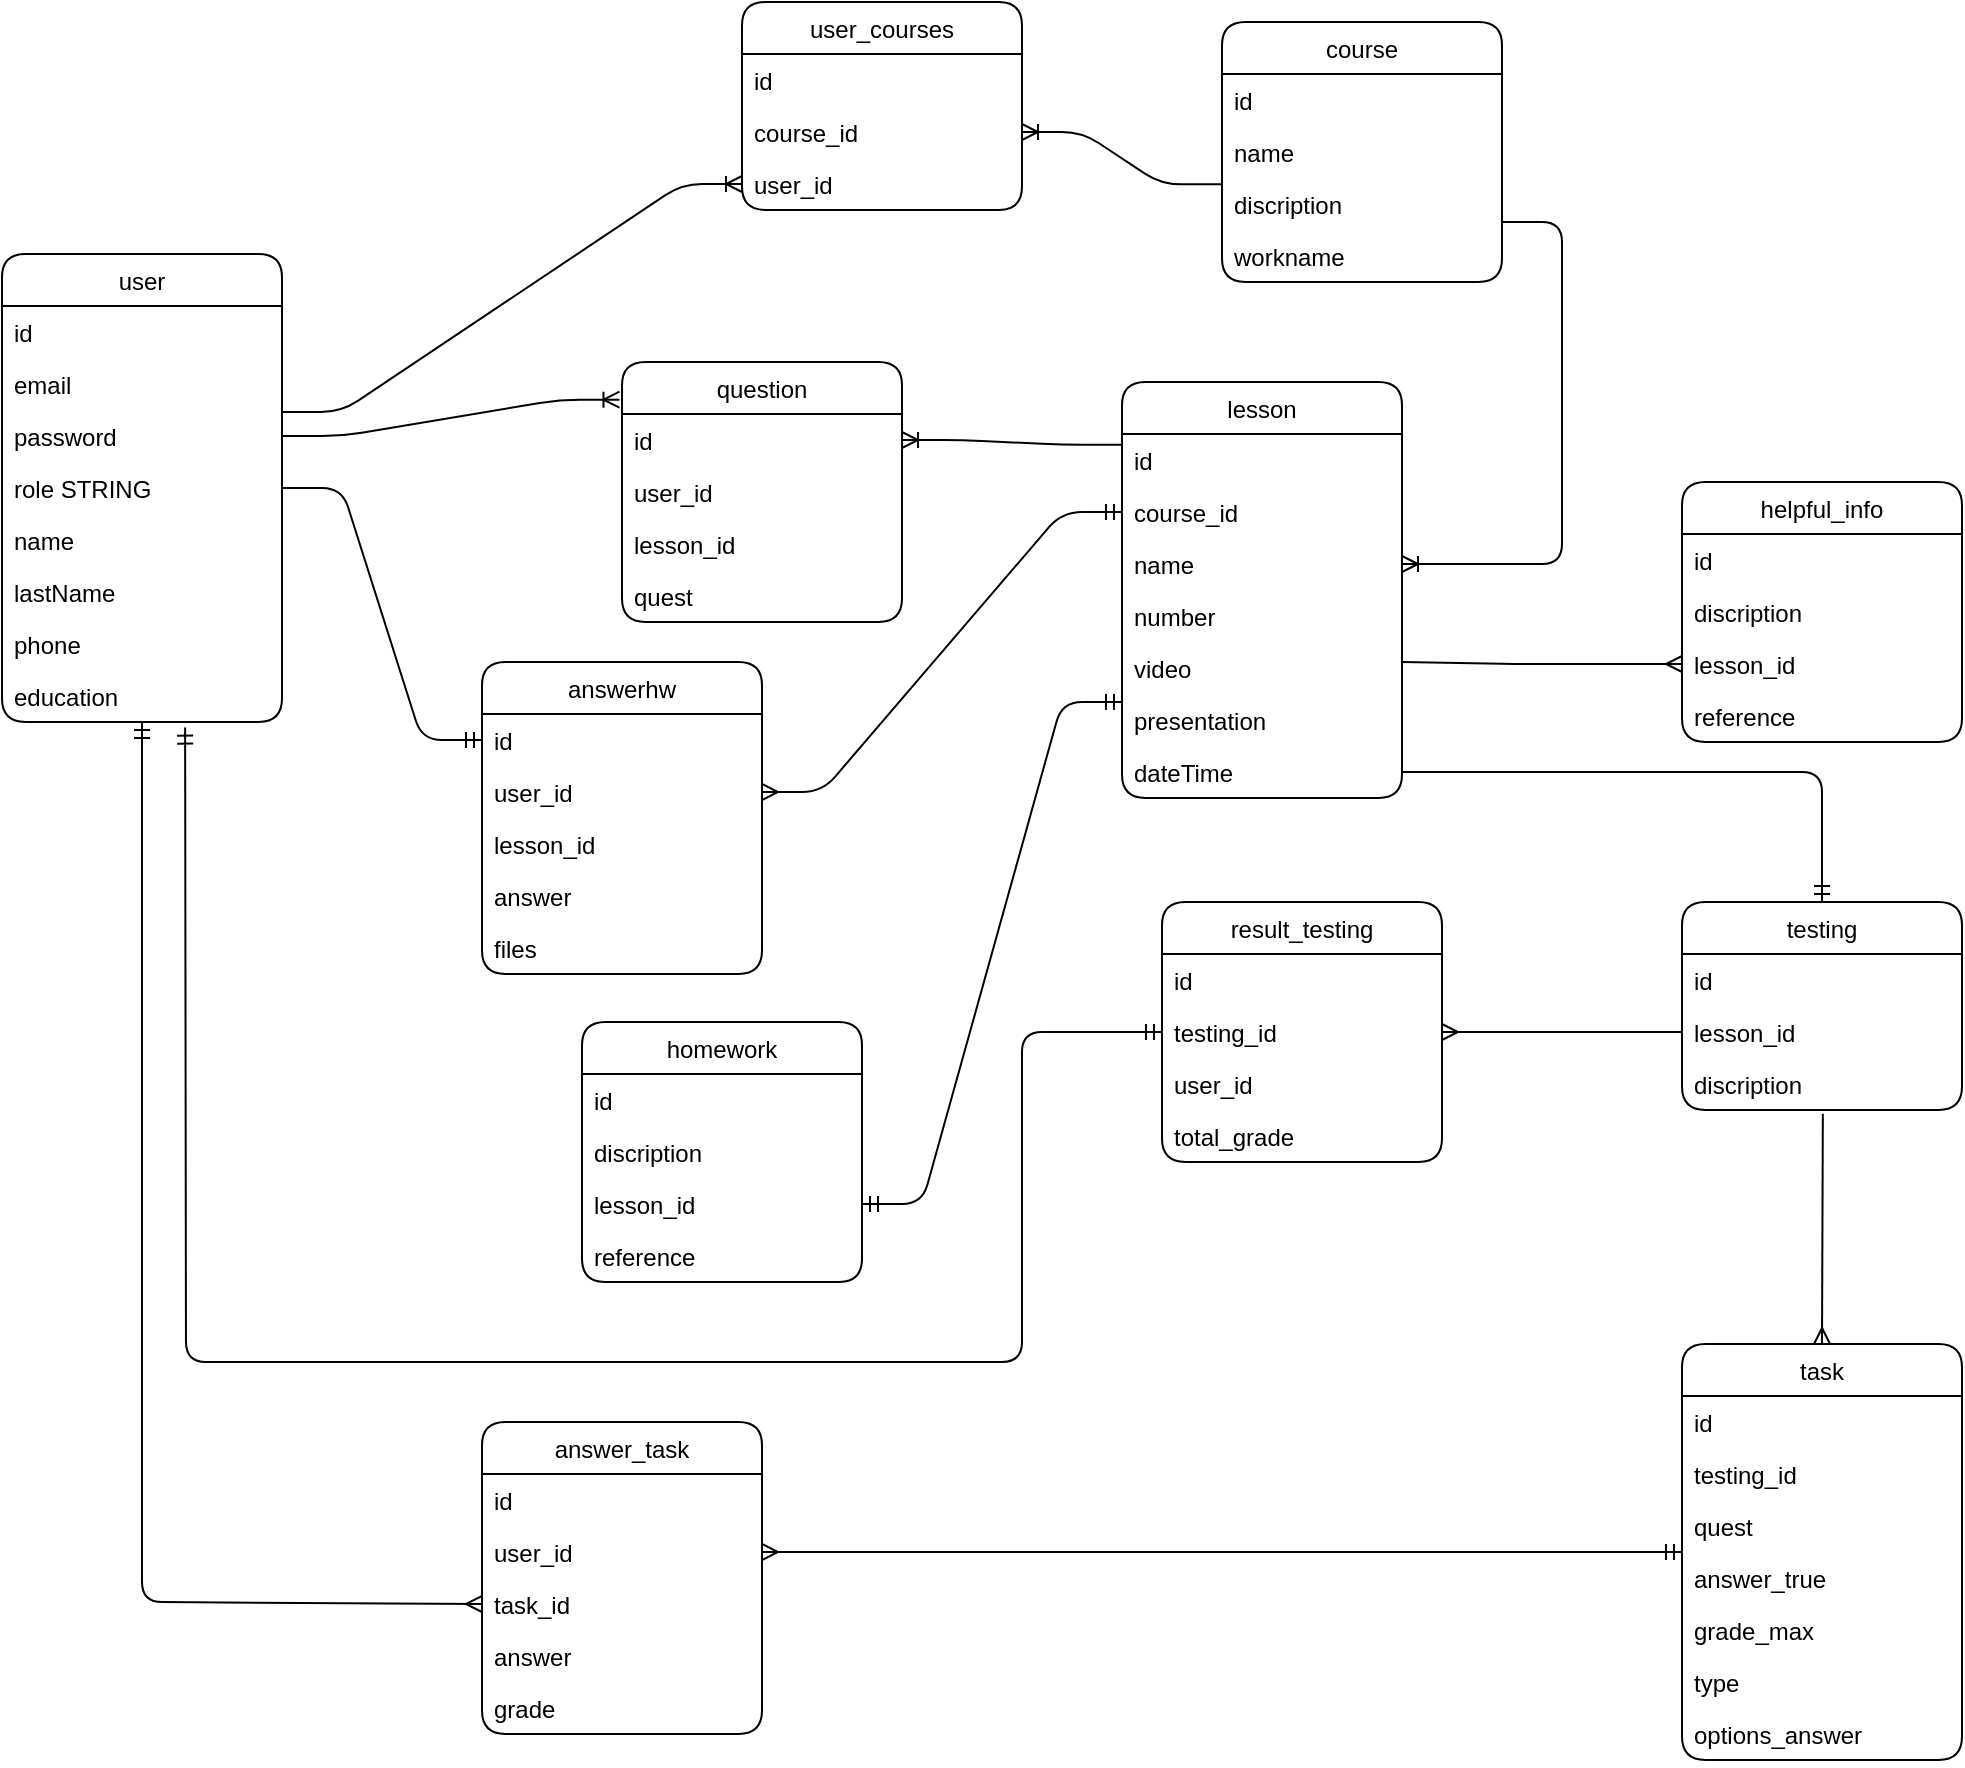<mxfile>
    <diagram id="pXdkeULrQkfJYssso6mw" name="Page-1">
        <mxGraphModel dx="1361" dy="783" grid="1" gridSize="10" guides="1" tooltips="1" connect="1" arrows="1" fold="1" page="0" pageScale="1" pageWidth="827" pageHeight="1169" background="none" math="0" shadow="0">
            <root>
                <mxCell id="0"/>
                <mxCell id="1" parent="0"/>
                <mxCell id="lsOj7y6VqQkWfOALtAcf-1" value="user_courses" style="swimlane;fontStyle=0;childLayout=stackLayout;horizontal=1;startSize=26;fillColor=none;horizontalStack=0;resizeParent=1;resizeParentMax=0;resizeLast=0;collapsible=1;marginBottom=0;rounded=1;" parent="1" vertex="1">
                    <mxGeometry x="310" y="30" width="140" height="104" as="geometry"/>
                </mxCell>
                <mxCell id="lsOj7y6VqQkWfOALtAcf-2" value="id" style="text;strokeColor=none;fillColor=none;align=left;verticalAlign=top;spacingLeft=4;spacingRight=4;overflow=hidden;rotatable=0;points=[[0,0.5],[1,0.5]];portConstraint=eastwest;rounded=1;" parent="lsOj7y6VqQkWfOALtAcf-1" vertex="1">
                    <mxGeometry y="26" width="140" height="26" as="geometry"/>
                </mxCell>
                <mxCell id="6" value="course_id" style="text;strokeColor=none;fillColor=none;align=left;verticalAlign=top;spacingLeft=4;spacingRight=4;overflow=hidden;rotatable=0;points=[[0,0.5],[1,0.5]];portConstraint=eastwest;rounded=1;" parent="lsOj7y6VqQkWfOALtAcf-1" vertex="1">
                    <mxGeometry y="52" width="140" height="26" as="geometry"/>
                </mxCell>
                <mxCell id="lsOj7y6VqQkWfOALtAcf-4" value="user_id" style="text;strokeColor=none;fillColor=none;align=left;verticalAlign=top;spacingLeft=4;spacingRight=4;overflow=hidden;rotatable=0;points=[[0,0.5],[1,0.5]];portConstraint=eastwest;rounded=1;" parent="lsOj7y6VqQkWfOALtAcf-1" vertex="1">
                    <mxGeometry y="78" width="140" height="26" as="geometry"/>
                </mxCell>
                <mxCell id="49" style="edgeStyle=none;html=1;entryX=0;entryY=0.5;entryDx=0;entryDy=0;endArrow=ERmany;endFill=0;startArrow=ERmandOne;startFill=0;" parent="1" source="lsOj7y6VqQkWfOALtAcf-5" target="45" edge="1">
                    <mxGeometry relative="1" as="geometry">
                        <Array as="points">
                            <mxPoint x="10" y="830"/>
                        </Array>
                    </mxGeometry>
                </mxCell>
                <mxCell id="51" style="edgeStyle=none;html=1;endArrow=ERmandOne;endFill=0;exitX=0.654;exitY=1.108;exitDx=0;exitDy=0;exitPerimeter=0;entryX=0;entryY=0.5;entryDx=0;entryDy=0;startArrow=ERmandOne;startFill=0;" parent="1" source="24" target="56" edge="1">
                    <mxGeometry relative="1" as="geometry">
                        <mxPoint x="510" y="570" as="targetPoint"/>
                        <Array as="points">
                            <mxPoint x="32" y="710"/>
                            <mxPoint x="450" y="710"/>
                            <mxPoint x="450" y="545"/>
                        </Array>
                    </mxGeometry>
                </mxCell>
                <mxCell id="lsOj7y6VqQkWfOALtAcf-5" value="user" style="swimlane;fontStyle=0;childLayout=stackLayout;horizontal=1;startSize=26;fillColor=none;horizontalStack=0;resizeParent=1;resizeParentMax=0;resizeLast=0;collapsible=1;marginBottom=0;rounded=1;" parent="1" vertex="1">
                    <mxGeometry x="-60" y="156" width="140" height="234" as="geometry"/>
                </mxCell>
                <mxCell id="lsOj7y6VqQkWfOALtAcf-6" value="id" style="text;strokeColor=none;fillColor=none;align=left;verticalAlign=top;spacingLeft=4;spacingRight=4;overflow=hidden;rotatable=0;points=[[0,0.5],[1,0.5]];portConstraint=eastwest;rounded=1;" parent="lsOj7y6VqQkWfOALtAcf-5" vertex="1">
                    <mxGeometry y="26" width="140" height="26" as="geometry"/>
                </mxCell>
                <mxCell id="lsOj7y6VqQkWfOALtAcf-7" value="email" style="text;strokeColor=none;fillColor=none;align=left;verticalAlign=top;spacingLeft=4;spacingRight=4;overflow=hidden;rotatable=0;points=[[0,0.5],[1,0.5]];portConstraint=eastwest;rounded=1;" parent="lsOj7y6VqQkWfOALtAcf-5" vertex="1">
                    <mxGeometry y="52" width="140" height="26" as="geometry"/>
                </mxCell>
                <mxCell id="lsOj7y6VqQkWfOALtAcf-8" value="password" style="text;strokeColor=none;fillColor=none;align=left;verticalAlign=top;spacingLeft=4;spacingRight=4;overflow=hidden;rotatable=0;points=[[0,0.5],[1,0.5]];portConstraint=eastwest;rounded=1;" parent="lsOj7y6VqQkWfOALtAcf-5" vertex="1">
                    <mxGeometry y="78" width="140" height="26" as="geometry"/>
                </mxCell>
                <mxCell id="lsOj7y6VqQkWfOALtAcf-42" value="role STRING" style="text;strokeColor=none;fillColor=none;align=left;verticalAlign=top;spacingLeft=4;spacingRight=4;overflow=hidden;rotatable=0;points=[[0,0.5],[1,0.5]];portConstraint=eastwest;rounded=1;" parent="lsOj7y6VqQkWfOALtAcf-5" vertex="1">
                    <mxGeometry y="104" width="140" height="26" as="geometry"/>
                </mxCell>
                <mxCell id="21" value="name" style="text;strokeColor=none;fillColor=none;align=left;verticalAlign=top;spacingLeft=4;spacingRight=4;overflow=hidden;rotatable=0;points=[[0,0.5],[1,0.5]];portConstraint=eastwest;rounded=1;" parent="lsOj7y6VqQkWfOALtAcf-5" vertex="1">
                    <mxGeometry y="130" width="140" height="26" as="geometry"/>
                </mxCell>
                <mxCell id="22" value="lastName" style="text;strokeColor=none;fillColor=none;align=left;verticalAlign=top;spacingLeft=4;spacingRight=4;overflow=hidden;rotatable=0;points=[[0,0.5],[1,0.5]];portConstraint=eastwest;rounded=1;" parent="lsOj7y6VqQkWfOALtAcf-5" vertex="1">
                    <mxGeometry y="156" width="140" height="26" as="geometry"/>
                </mxCell>
                <mxCell id="23" value="phone" style="text;strokeColor=none;fillColor=none;align=left;verticalAlign=top;spacingLeft=4;spacingRight=4;overflow=hidden;rotatable=0;points=[[0,0.5],[1,0.5]];portConstraint=eastwest;rounded=1;" parent="lsOj7y6VqQkWfOALtAcf-5" vertex="1">
                    <mxGeometry y="182" width="140" height="26" as="geometry"/>
                </mxCell>
                <mxCell id="24" value="education" style="text;strokeColor=none;fillColor=none;align=left;verticalAlign=top;spacingLeft=4;spacingRight=4;overflow=hidden;rotatable=0;points=[[0,0.5],[1,0.5]];portConstraint=eastwest;rounded=1;" parent="lsOj7y6VqQkWfOALtAcf-5" vertex="1">
                    <mxGeometry y="208" width="140" height="26" as="geometry"/>
                </mxCell>
                <mxCell id="lsOj7y6VqQkWfOALtAcf-9" value="course" style="swimlane;fontStyle=0;childLayout=stackLayout;horizontal=1;startSize=26;fillColor=none;horizontalStack=0;resizeParent=1;resizeParentMax=0;resizeLast=0;collapsible=1;marginBottom=0;rounded=1;" parent="1" vertex="1">
                    <mxGeometry x="550" y="40" width="140" height="130" as="geometry"/>
                </mxCell>
                <mxCell id="lsOj7y6VqQkWfOALtAcf-10" value="id" style="text;strokeColor=none;fillColor=none;align=left;verticalAlign=top;spacingLeft=4;spacingRight=4;overflow=hidden;rotatable=0;points=[[0,0.5],[1,0.5]];portConstraint=eastwest;rounded=1;" parent="lsOj7y6VqQkWfOALtAcf-9" vertex="1">
                    <mxGeometry y="26" width="140" height="26" as="geometry"/>
                </mxCell>
                <mxCell id="lsOj7y6VqQkWfOALtAcf-11" value="name" style="text;strokeColor=none;fillColor=none;align=left;verticalAlign=top;spacingLeft=4;spacingRight=4;overflow=hidden;rotatable=0;points=[[0,0.5],[1,0.5]];portConstraint=eastwest;rounded=1;" parent="lsOj7y6VqQkWfOALtAcf-9" vertex="1">
                    <mxGeometry y="52" width="140" height="26" as="geometry"/>
                </mxCell>
                <mxCell id="lsOj7y6VqQkWfOALtAcf-12" value="discription" style="text;strokeColor=none;fillColor=none;align=left;verticalAlign=top;spacingLeft=4;spacingRight=4;overflow=hidden;rotatable=0;points=[[0,0.5],[1,0.5]];portConstraint=eastwest;rounded=1;" parent="lsOj7y6VqQkWfOALtAcf-9" vertex="1">
                    <mxGeometry y="78" width="140" height="26" as="geometry"/>
                </mxCell>
                <mxCell id="27" value="workname" style="text;strokeColor=none;fillColor=none;align=left;verticalAlign=top;spacingLeft=4;spacingRight=4;overflow=hidden;rotatable=0;points=[[0,0.5],[1,0.5]];portConstraint=eastwest;rounded=1;" parent="lsOj7y6VqQkWfOALtAcf-9" vertex="1">
                    <mxGeometry y="104" width="140" height="26" as="geometry"/>
                </mxCell>
                <mxCell id="13" value="" style="edgeStyle=none;html=1;endArrow=ERmany;endFill=0;rounded=1;" parent="1" target="10" edge="1">
                    <mxGeometry relative="1" as="geometry">
                        <mxPoint x="588" y="497" as="targetPoint"/>
                        <Array as="points">
                            <mxPoint x="700" y="361"/>
                        </Array>
                        <mxPoint x="640" y="360" as="sourcePoint"/>
                    </mxGeometry>
                </mxCell>
                <mxCell id="32" style="edgeStyle=none;html=1;entryX=0.5;entryY=0;entryDx=0;entryDy=0;endArrow=ERmandOne;endFill=0;exitX=1;exitY=0.5;exitDx=0;exitDy=0;" parent="1" source="25" target="28" edge="1">
                    <mxGeometry relative="1" as="geometry">
                        <Array as="points">
                            <mxPoint x="850" y="415"/>
                        </Array>
                    </mxGeometry>
                </mxCell>
                <mxCell id="lsOj7y6VqQkWfOALtAcf-13" value="lesson" style="swimlane;fontStyle=0;childLayout=stackLayout;horizontal=1;startSize=26;fillColor=none;horizontalStack=0;resizeParent=1;resizeParentMax=0;resizeLast=0;collapsible=1;marginBottom=0;rounded=1;" parent="1" vertex="1">
                    <mxGeometry x="500" y="220" width="140" height="208" as="geometry"/>
                </mxCell>
                <mxCell id="lsOj7y6VqQkWfOALtAcf-14" value="id" style="text;strokeColor=none;fillColor=none;align=left;verticalAlign=top;spacingLeft=4;spacingRight=4;overflow=hidden;rotatable=0;points=[[0,0.5],[1,0.5]];portConstraint=eastwest;rounded=1;" parent="lsOj7y6VqQkWfOALtAcf-13" vertex="1">
                    <mxGeometry y="26" width="140" height="26" as="geometry"/>
                </mxCell>
                <mxCell id="lsOj7y6VqQkWfOALtAcf-15" value="course_id" style="text;strokeColor=none;fillColor=none;align=left;verticalAlign=top;spacingLeft=4;spacingRight=4;overflow=hidden;rotatable=0;points=[[0,0.5],[1,0.5]];portConstraint=eastwest;rounded=1;" parent="lsOj7y6VqQkWfOALtAcf-13" vertex="1">
                    <mxGeometry y="52" width="140" height="26" as="geometry"/>
                </mxCell>
                <mxCell id="lsOj7y6VqQkWfOALtAcf-16" value="name" style="text;strokeColor=none;fillColor=none;align=left;verticalAlign=top;spacingLeft=4;spacingRight=4;overflow=hidden;rotatable=0;points=[[0,0.5],[1,0.5]];portConstraint=eastwest;rounded=1;" parent="lsOj7y6VqQkWfOALtAcf-13" vertex="1">
                    <mxGeometry y="78" width="140" height="26" as="geometry"/>
                </mxCell>
                <mxCell id="lsOj7y6VqQkWfOALtAcf-43" value="number" style="text;strokeColor=none;fillColor=none;align=left;verticalAlign=top;spacingLeft=4;spacingRight=4;overflow=hidden;rotatable=0;points=[[0,0.5],[1,0.5]];portConstraint=eastwest;rounded=1;" parent="lsOj7y6VqQkWfOALtAcf-13" vertex="1">
                    <mxGeometry y="104" width="140" height="26" as="geometry"/>
                </mxCell>
                <mxCell id="lsOj7y6VqQkWfOALtAcf-44" value="video" style="text;strokeColor=none;fillColor=none;align=left;verticalAlign=top;spacingLeft=4;spacingRight=4;overflow=hidden;rotatable=0;points=[[0,0.5],[1,0.5]];portConstraint=eastwest;rounded=1;" parent="lsOj7y6VqQkWfOALtAcf-13" vertex="1">
                    <mxGeometry y="130" width="140" height="26" as="geometry"/>
                </mxCell>
                <mxCell id="lsOj7y6VqQkWfOALtAcf-45" value="presentation" style="text;strokeColor=none;fillColor=none;align=left;verticalAlign=top;spacingLeft=4;spacingRight=4;overflow=hidden;rotatable=0;points=[[0,0.5],[1,0.5]];portConstraint=eastwest;rounded=1;" parent="lsOj7y6VqQkWfOALtAcf-13" vertex="1">
                    <mxGeometry y="156" width="140" height="26" as="geometry"/>
                </mxCell>
                <mxCell id="25" value="dateTime" style="text;strokeColor=none;fillColor=none;align=left;verticalAlign=top;spacingLeft=4;spacingRight=4;overflow=hidden;rotatable=0;points=[[0,0.5],[1,0.5]];portConstraint=eastwest;rounded=1;" parent="lsOj7y6VqQkWfOALtAcf-13" vertex="1">
                    <mxGeometry y="182" width="140" height="26" as="geometry"/>
                </mxCell>
                <mxCell id="lsOj7y6VqQkWfOALtAcf-17" value="question" style="swimlane;fontStyle=0;childLayout=stackLayout;horizontal=1;startSize=26;fillColor=none;horizontalStack=0;resizeParent=1;resizeParentMax=0;resizeLast=0;collapsible=1;marginBottom=0;rounded=1;" parent="1" vertex="1">
                    <mxGeometry x="250" y="210" width="140" height="130" as="geometry">
                        <mxRectangle x="260" y="274" width="80" height="26" as="alternateBounds"/>
                    </mxGeometry>
                </mxCell>
                <mxCell id="lsOj7y6VqQkWfOALtAcf-18" value="id" style="text;strokeColor=none;fillColor=none;align=left;verticalAlign=top;spacingLeft=4;spacingRight=4;overflow=hidden;rotatable=0;points=[[0,0.5],[1,0.5]];portConstraint=eastwest;rounded=1;" parent="lsOj7y6VqQkWfOALtAcf-17" vertex="1">
                    <mxGeometry y="26" width="140" height="26" as="geometry"/>
                </mxCell>
                <mxCell id="lsOj7y6VqQkWfOALtAcf-19" value="user_id" style="text;strokeColor=none;fillColor=none;align=left;verticalAlign=top;spacingLeft=4;spacingRight=4;overflow=hidden;rotatable=0;points=[[0,0.5],[1,0.5]];portConstraint=eastwest;rounded=1;" parent="lsOj7y6VqQkWfOALtAcf-17" vertex="1">
                    <mxGeometry y="52" width="140" height="26" as="geometry"/>
                </mxCell>
                <mxCell id="lsOj7y6VqQkWfOALtAcf-20" value="lesson_id" style="text;strokeColor=none;fillColor=none;align=left;verticalAlign=top;spacingLeft=4;spacingRight=4;overflow=hidden;rotatable=0;points=[[0,0.5],[1,0.5]];portConstraint=eastwest;rounded=1;" parent="lsOj7y6VqQkWfOALtAcf-17" vertex="1">
                    <mxGeometry y="78" width="140" height="26" as="geometry"/>
                </mxCell>
                <mxCell id="lsOj7y6VqQkWfOALtAcf-36" value="quest" style="text;strokeColor=none;fillColor=none;align=left;verticalAlign=top;spacingLeft=4;spacingRight=4;overflow=hidden;rotatable=0;points=[[0,0.5],[1,0.5]];portConstraint=eastwest;rounded=1;" parent="lsOj7y6VqQkWfOALtAcf-17" vertex="1">
                    <mxGeometry y="104" width="140" height="26" as="geometry"/>
                </mxCell>
                <mxCell id="lsOj7y6VqQkWfOALtAcf-31" value="" style="edgeStyle=entityRelationEdgeStyle;fontSize=12;html=1;endArrow=ERmandOne;startArrow=ERmany;rounded=1;strokeColor=default;entryX=0;entryY=0.5;entryDx=0;entryDy=0;endFill=0;startFill=0;" parent="1" source="lsOj7y6VqQkWfOALtAcf-50" target="lsOj7y6VqQkWfOALtAcf-15" edge="1">
                    <mxGeometry width="100" height="100" relative="1" as="geometry">
                        <mxPoint x="420" y="439" as="sourcePoint"/>
                        <mxPoint x="560" y="310" as="targetPoint"/>
                    </mxGeometry>
                </mxCell>
                <mxCell id="lsOj7y6VqQkWfOALtAcf-32" value="" style="edgeStyle=entityRelationEdgeStyle;fontSize=12;html=1;endArrow=ERoneToMany;rounded=1;strokeColor=default;entryX=1;entryY=0.5;entryDx=0;entryDy=0;exitX=0;exitY=0.208;exitDx=0;exitDy=0;exitPerimeter=0;" parent="1" source="lsOj7y6VqQkWfOALtAcf-14" target="lsOj7y6VqQkWfOALtAcf-18" edge="1">
                    <mxGeometry width="100" height="100" relative="1" as="geometry">
                        <mxPoint x="360" y="370" as="sourcePoint"/>
                        <mxPoint x="460" y="270" as="targetPoint"/>
                    </mxGeometry>
                </mxCell>
                <mxCell id="lsOj7y6VqQkWfOALtAcf-48" value="answerhw" style="swimlane;fontStyle=0;childLayout=stackLayout;horizontal=1;startSize=26;fillColor=none;horizontalStack=0;resizeParent=1;resizeParentMax=0;resizeLast=0;collapsible=1;marginBottom=0;rounded=1;" parent="1" vertex="1">
                    <mxGeometry x="180" y="360" width="140" height="156" as="geometry">
                        <mxRectangle x="260" y="274" width="80" height="26" as="alternateBounds"/>
                    </mxGeometry>
                </mxCell>
                <mxCell id="lsOj7y6VqQkWfOALtAcf-49" value="id" style="text;strokeColor=none;fillColor=none;align=left;verticalAlign=top;spacingLeft=4;spacingRight=4;overflow=hidden;rotatable=0;points=[[0,0.5],[1,0.5]];portConstraint=eastwest;rounded=1;" parent="lsOj7y6VqQkWfOALtAcf-48" vertex="1">
                    <mxGeometry y="26" width="140" height="26" as="geometry"/>
                </mxCell>
                <mxCell id="lsOj7y6VqQkWfOALtAcf-50" value="user_id" style="text;strokeColor=none;fillColor=none;align=left;verticalAlign=top;spacingLeft=4;spacingRight=4;overflow=hidden;rotatable=0;points=[[0,0.5],[1,0.5]];portConstraint=eastwest;rounded=1;" parent="lsOj7y6VqQkWfOALtAcf-48" vertex="1">
                    <mxGeometry y="52" width="140" height="26" as="geometry"/>
                </mxCell>
                <mxCell id="lsOj7y6VqQkWfOALtAcf-51" value="lesson_id" style="text;strokeColor=none;fillColor=none;align=left;verticalAlign=top;spacingLeft=4;spacingRight=4;overflow=hidden;rotatable=0;points=[[0,0.5],[1,0.5]];portConstraint=eastwest;rounded=1;" parent="lsOj7y6VqQkWfOALtAcf-48" vertex="1">
                    <mxGeometry y="78" width="140" height="26" as="geometry"/>
                </mxCell>
                <mxCell id="lsOj7y6VqQkWfOALtAcf-52" value="answer" style="text;strokeColor=none;fillColor=none;align=left;verticalAlign=top;spacingLeft=4;spacingRight=4;overflow=hidden;rotatable=0;points=[[0,0.5],[1,0.5]];portConstraint=eastwest;rounded=1;" parent="lsOj7y6VqQkWfOALtAcf-48" vertex="1">
                    <mxGeometry y="104" width="140" height="26" as="geometry"/>
                </mxCell>
                <mxCell id="61" value="files" style="text;strokeColor=none;fillColor=none;align=left;verticalAlign=top;spacingLeft=4;spacingRight=4;overflow=hidden;rotatable=0;points=[[0,0.5],[1,0.5]];portConstraint=eastwest;rounded=1;" vertex="1" parent="lsOj7y6VqQkWfOALtAcf-48">
                    <mxGeometry y="130" width="140" height="26" as="geometry"/>
                </mxCell>
                <mxCell id="lsOj7y6VqQkWfOALtAcf-53" value="" style="edgeStyle=entityRelationEdgeStyle;fontSize=12;html=1;endArrow=ERoneToMany;rounded=1;strokeColor=default;" parent="1" target="lsOj7y6VqQkWfOALtAcf-16" edge="1">
                    <mxGeometry width="100" height="100" relative="1" as="geometry">
                        <mxPoint x="690" y="140" as="sourcePoint"/>
                        <mxPoint x="790" y="40" as="targetPoint"/>
                    </mxGeometry>
                </mxCell>
                <mxCell id="lsOj7y6VqQkWfOALtAcf-54" value="" style="edgeStyle=entityRelationEdgeStyle;fontSize=12;html=1;endArrow=ERoneToMany;rounded=1;strokeColor=default;entryX=-0.009;entryY=0.145;entryDx=0;entryDy=0;entryPerimeter=0;exitX=1;exitY=0.5;exitDx=0;exitDy=0;" parent="1" source="lsOj7y6VqQkWfOALtAcf-8" target="lsOj7y6VqQkWfOALtAcf-17" edge="1">
                    <mxGeometry width="100" height="100" relative="1" as="geometry">
                        <mxPoint x="190" y="195" as="sourcePoint"/>
                        <mxPoint x="290" y="95" as="targetPoint"/>
                    </mxGeometry>
                </mxCell>
                <mxCell id="lsOj7y6VqQkWfOALtAcf-55" value="" style="edgeStyle=entityRelationEdgeStyle;fontSize=12;html=1;endArrow=ERmandOne;rounded=1;strokeColor=default;entryX=0;entryY=0.5;entryDx=0;entryDy=0;exitX=1;exitY=0.5;exitDx=0;exitDy=0;endFill=0;" parent="1" source="lsOj7y6VqQkWfOALtAcf-42" target="lsOj7y6VqQkWfOALtAcf-49" edge="1">
                    <mxGeometry width="100" height="100" relative="1" as="geometry">
                        <mxPoint x="190" y="170" as="sourcePoint"/>
                        <mxPoint x="290" y="70" as="targetPoint"/>
                    </mxGeometry>
                </mxCell>
                <mxCell id="5" value="" style="edgeStyle=entityRelationEdgeStyle;fontSize=12;html=1;endArrow=ERoneToMany;rounded=1;entryX=0;entryY=0.5;entryDx=0;entryDy=0;exitX=0.997;exitY=0.039;exitDx=0;exitDy=0;exitPerimeter=0;" parent="1" source="lsOj7y6VqQkWfOALtAcf-8" target="lsOj7y6VqQkWfOALtAcf-4" edge="1">
                    <mxGeometry width="100" height="100" relative="1" as="geometry">
                        <mxPoint x="190" y="150" as="sourcePoint"/>
                        <mxPoint x="290" y="129" as="targetPoint"/>
                    </mxGeometry>
                </mxCell>
                <mxCell id="8oXl-ZwbIirvjbK30JNd-1" value="" style="edgeStyle=entityRelationEdgeStyle;fontSize=12;html=1;endArrow=ERoneToMany;rounded=1;entryX=1;entryY=0.5;entryDx=0;entryDy=0;exitX=-0.003;exitY=0.122;exitDx=0;exitDy=0;exitPerimeter=0;" parent="1" source="lsOj7y6VqQkWfOALtAcf-12" target="6" edge="1">
                    <mxGeometry width="100" height="100" relative="1" as="geometry">
                        <mxPoint x="450" y="140" as="sourcePoint"/>
                        <mxPoint x="550" y="40" as="targetPoint"/>
                    </mxGeometry>
                </mxCell>
                <mxCell id="7" value="helpful_info" style="swimlane;fontStyle=0;childLayout=stackLayout;horizontal=1;startSize=26;fillColor=none;horizontalStack=0;resizeParent=1;resizeParentMax=0;resizeLast=0;collapsible=1;marginBottom=0;rounded=1;" parent="1" vertex="1">
                    <mxGeometry x="780" y="270" width="140" height="130" as="geometry">
                        <mxRectangle x="260" y="274" width="80" height="26" as="alternateBounds"/>
                    </mxGeometry>
                </mxCell>
                <mxCell id="8" value="id" style="text;strokeColor=none;fillColor=none;align=left;verticalAlign=top;spacingLeft=4;spacingRight=4;overflow=hidden;rotatable=0;points=[[0,0.5],[1,0.5]];portConstraint=eastwest;rounded=1;" parent="7" vertex="1">
                    <mxGeometry y="26" width="140" height="26" as="geometry"/>
                </mxCell>
                <mxCell id="9" value="discription" style="text;strokeColor=none;fillColor=none;align=left;verticalAlign=top;spacingLeft=4;spacingRight=4;overflow=hidden;rotatable=0;points=[[0,0.5],[1,0.5]];portConstraint=eastwest;rounded=1;" parent="7" vertex="1">
                    <mxGeometry y="52" width="140" height="26" as="geometry"/>
                </mxCell>
                <mxCell id="10" value="lesson_id" style="text;strokeColor=none;fillColor=none;align=left;verticalAlign=top;spacingLeft=4;spacingRight=4;overflow=hidden;rotatable=0;points=[[0,0.5],[1,0.5]];portConstraint=eastwest;rounded=1;" parent="7" vertex="1">
                    <mxGeometry y="78" width="140" height="26" as="geometry"/>
                </mxCell>
                <mxCell id="11" value="reference" style="text;strokeColor=none;fillColor=none;align=left;verticalAlign=top;spacingLeft=4;spacingRight=4;overflow=hidden;rotatable=0;points=[[0,0.5],[1,0.5]];portConstraint=eastwest;rounded=1;" parent="7" vertex="1">
                    <mxGeometry y="104" width="140" height="26" as="geometry"/>
                </mxCell>
                <mxCell id="15" value="homework" style="swimlane;fontStyle=0;childLayout=stackLayout;horizontal=1;startSize=26;fillColor=none;horizontalStack=0;resizeParent=1;resizeParentMax=0;resizeLast=0;collapsible=1;marginBottom=0;rounded=1;" parent="1" vertex="1">
                    <mxGeometry x="230" y="540" width="140" height="130" as="geometry">
                        <mxRectangle x="260" y="274" width="80" height="26" as="alternateBounds"/>
                    </mxGeometry>
                </mxCell>
                <mxCell id="16" value="id" style="text;strokeColor=none;fillColor=none;align=left;verticalAlign=top;spacingLeft=4;spacingRight=4;overflow=hidden;rotatable=0;points=[[0,0.5],[1,0.5]];portConstraint=eastwest;rounded=1;" parent="15" vertex="1">
                    <mxGeometry y="26" width="140" height="26" as="geometry"/>
                </mxCell>
                <mxCell id="17" value="discription" style="text;strokeColor=none;fillColor=none;align=left;verticalAlign=top;spacingLeft=4;spacingRight=4;overflow=hidden;rotatable=0;points=[[0,0.5],[1,0.5]];portConstraint=eastwest;rounded=1;" parent="15" vertex="1">
                    <mxGeometry y="52" width="140" height="26" as="geometry"/>
                </mxCell>
                <mxCell id="18" value="lesson_id" style="text;strokeColor=none;fillColor=none;align=left;verticalAlign=top;spacingLeft=4;spacingRight=4;overflow=hidden;rotatable=0;points=[[0,0.5],[1,0.5]];portConstraint=eastwest;rounded=1;" parent="15" vertex="1">
                    <mxGeometry y="78" width="140" height="26" as="geometry"/>
                </mxCell>
                <mxCell id="19" value="reference" style="text;strokeColor=none;fillColor=none;align=left;verticalAlign=top;spacingLeft=4;spacingRight=4;overflow=hidden;rotatable=0;points=[[0,0.5],[1,0.5]];portConstraint=eastwest;rounded=1;" parent="15" vertex="1">
                    <mxGeometry y="104" width="140" height="26" as="geometry"/>
                </mxCell>
                <mxCell id="20" value="" style="edgeStyle=entityRelationEdgeStyle;fontSize=12;html=1;endArrow=ERmandOne;startArrow=ERmandOne;rounded=1;strokeColor=default;entryX=0;entryY=0.154;entryDx=0;entryDy=0;entryPerimeter=0;exitX=1;exitY=0.5;exitDx=0;exitDy=0;" parent="1" source="18" target="lsOj7y6VqQkWfOALtAcf-45" edge="1">
                    <mxGeometry width="100" height="100" relative="1" as="geometry">
                        <mxPoint x="440" y="630" as="sourcePoint"/>
                        <mxPoint x="510" y="383" as="targetPoint"/>
                    </mxGeometry>
                </mxCell>
                <mxCell id="41" style="edgeStyle=none;html=1;entryX=0.5;entryY=0;entryDx=0;entryDy=0;endArrow=ERmany;endFill=0;startArrow=none;exitX=0.503;exitY=1.074;exitDx=0;exitDy=0;exitPerimeter=0;" parent="1" source="60" target="33" edge="1">
                    <mxGeometry relative="1" as="geometry">
                        <mxPoint x="850" y="580" as="sourcePoint"/>
                    </mxGeometry>
                </mxCell>
                <mxCell id="28" value="testing" style="swimlane;fontStyle=0;childLayout=stackLayout;horizontal=1;startSize=26;fillColor=none;horizontalStack=0;resizeParent=1;resizeParentMax=0;resizeLast=0;collapsible=1;marginBottom=0;rounded=1;" parent="1" vertex="1">
                    <mxGeometry x="780" y="480" width="140" height="104" as="geometry"/>
                </mxCell>
                <mxCell id="29" value="id" style="text;strokeColor=none;fillColor=none;align=left;verticalAlign=top;spacingLeft=4;spacingRight=4;overflow=hidden;rotatable=0;points=[[0,0.5],[1,0.5]];portConstraint=eastwest;rounded=1;" parent="28" vertex="1">
                    <mxGeometry y="26" width="140" height="26" as="geometry"/>
                </mxCell>
                <mxCell id="30" value="lesson_id" style="text;strokeColor=none;fillColor=none;align=left;verticalAlign=top;spacingLeft=4;spacingRight=4;overflow=hidden;rotatable=0;points=[[0,0.5],[1,0.5]];portConstraint=eastwest;rounded=1;" parent="28" vertex="1">
                    <mxGeometry y="52" width="140" height="26" as="geometry"/>
                </mxCell>
                <mxCell id="60" value="discription" style="text;strokeColor=none;fillColor=none;align=left;verticalAlign=top;spacingLeft=4;spacingRight=4;overflow=hidden;rotatable=0;points=[[0,0.5],[1,0.5]];portConstraint=eastwest;rounded=1;" parent="28" vertex="1">
                    <mxGeometry y="78" width="140" height="26" as="geometry"/>
                </mxCell>
                <mxCell id="48" style="edgeStyle=none;html=1;entryX=1;entryY=0.5;entryDx=0;entryDy=0;endArrow=ERmany;endFill=0;startArrow=ERmandOne;startFill=0;" parent="1" source="33" target="44" edge="1">
                    <mxGeometry relative="1" as="geometry"/>
                </mxCell>
                <mxCell id="33" value="task" style="swimlane;fontStyle=0;childLayout=stackLayout;horizontal=1;startSize=26;fillColor=none;horizontalStack=0;resizeParent=1;resizeParentMax=0;resizeLast=0;collapsible=1;marginBottom=0;rounded=1;" parent="1" vertex="1">
                    <mxGeometry x="780" y="701" width="140" height="208" as="geometry"/>
                </mxCell>
                <mxCell id="34" value="id" style="text;strokeColor=none;fillColor=none;align=left;verticalAlign=top;spacingLeft=4;spacingRight=4;overflow=hidden;rotatable=0;points=[[0,0.5],[1,0.5]];portConstraint=eastwest;rounded=1;" parent="33" vertex="1">
                    <mxGeometry y="26" width="140" height="26" as="geometry"/>
                </mxCell>
                <mxCell id="35" value="testing_id" style="text;strokeColor=none;fillColor=none;align=left;verticalAlign=top;spacingLeft=4;spacingRight=4;overflow=hidden;rotatable=0;points=[[0,0.5],[1,0.5]];portConstraint=eastwest;rounded=1;" parent="33" vertex="1">
                    <mxGeometry y="52" width="140" height="26" as="geometry"/>
                </mxCell>
                <mxCell id="36" value="quest" style="text;strokeColor=none;fillColor=none;align=left;verticalAlign=top;spacingLeft=4;spacingRight=4;overflow=hidden;rotatable=0;points=[[0,0.5],[1,0.5]];portConstraint=eastwest;rounded=1;" parent="33" vertex="1">
                    <mxGeometry y="78" width="140" height="26" as="geometry"/>
                </mxCell>
                <mxCell id="37" value="answer_true" style="text;strokeColor=none;fillColor=none;align=left;verticalAlign=top;spacingLeft=4;spacingRight=4;overflow=hidden;rotatable=0;points=[[0,0.5],[1,0.5]];portConstraint=eastwest;rounded=1;" parent="33" vertex="1">
                    <mxGeometry y="104" width="140" height="26" as="geometry"/>
                </mxCell>
                <mxCell id="38" value="grade_max" style="text;strokeColor=none;fillColor=none;align=left;verticalAlign=top;spacingLeft=4;spacingRight=4;overflow=hidden;rotatable=0;points=[[0,0.5],[1,0.5]];portConstraint=eastwest;rounded=1;" parent="33" vertex="1">
                    <mxGeometry y="130" width="140" height="26" as="geometry"/>
                </mxCell>
                <mxCell id="39" value="type" style="text;strokeColor=none;fillColor=none;align=left;verticalAlign=top;spacingLeft=4;spacingRight=4;overflow=hidden;rotatable=0;points=[[0,0.5],[1,0.5]];portConstraint=eastwest;rounded=1;" parent="33" vertex="1">
                    <mxGeometry y="156" width="140" height="26" as="geometry"/>
                </mxCell>
                <mxCell id="40" value="options_answer" style="text;strokeColor=none;fillColor=none;align=left;verticalAlign=top;spacingLeft=4;spacingRight=4;overflow=hidden;rotatable=0;points=[[0,0.5],[1,0.5]];portConstraint=eastwest;rounded=1;" parent="33" vertex="1">
                    <mxGeometry y="182" width="140" height="26" as="geometry"/>
                </mxCell>
                <mxCell id="42" value="answer_task" style="swimlane;fontStyle=0;childLayout=stackLayout;horizontal=1;startSize=26;fillColor=none;horizontalStack=0;resizeParent=1;resizeParentMax=0;resizeLast=0;collapsible=1;marginBottom=0;rounded=1;" parent="1" vertex="1">
                    <mxGeometry x="180" y="740" width="140" height="156" as="geometry"/>
                </mxCell>
                <mxCell id="43" value="id" style="text;strokeColor=none;fillColor=none;align=left;verticalAlign=top;spacingLeft=4;spacingRight=4;overflow=hidden;rotatable=0;points=[[0,0.5],[1,0.5]];portConstraint=eastwest;rounded=1;" parent="42" vertex="1">
                    <mxGeometry y="26" width="140" height="26" as="geometry"/>
                </mxCell>
                <mxCell id="44" value="user_id" style="text;strokeColor=none;fillColor=none;align=left;verticalAlign=top;spacingLeft=4;spacingRight=4;overflow=hidden;rotatable=0;points=[[0,0.5],[1,0.5]];portConstraint=eastwest;rounded=1;" parent="42" vertex="1">
                    <mxGeometry y="52" width="140" height="26" as="geometry"/>
                </mxCell>
                <mxCell id="45" value="task_id" style="text;strokeColor=none;fillColor=none;align=left;verticalAlign=top;spacingLeft=4;spacingRight=4;overflow=hidden;rotatable=0;points=[[0,0.5],[1,0.5]];portConstraint=eastwest;rounded=1;" parent="42" vertex="1">
                    <mxGeometry y="78" width="140" height="26" as="geometry"/>
                </mxCell>
                <mxCell id="46" value="answer" style="text;strokeColor=none;fillColor=none;align=left;verticalAlign=top;spacingLeft=4;spacingRight=4;overflow=hidden;rotatable=0;points=[[0,0.5],[1,0.5]];portConstraint=eastwest;rounded=1;" parent="42" vertex="1">
                    <mxGeometry y="104" width="140" height="26" as="geometry"/>
                </mxCell>
                <mxCell id="47" value="grade" style="text;strokeColor=none;fillColor=none;align=left;verticalAlign=top;spacingLeft=4;spacingRight=4;overflow=hidden;rotatable=0;points=[[0,0.5],[1,0.5]];portConstraint=eastwest;rounded=1;" parent="42" vertex="1">
                    <mxGeometry y="130" width="140" height="26" as="geometry"/>
                </mxCell>
                <mxCell id="54" value="result_testing" style="swimlane;fontStyle=0;childLayout=stackLayout;horizontal=1;startSize=26;fillColor=none;horizontalStack=0;resizeParent=1;resizeParentMax=0;resizeLast=0;collapsible=1;marginBottom=0;rounded=1;" parent="1" vertex="1">
                    <mxGeometry x="520" y="480" width="140" height="130" as="geometry"/>
                </mxCell>
                <mxCell id="55" value="id" style="text;strokeColor=none;fillColor=none;align=left;verticalAlign=top;spacingLeft=4;spacingRight=4;overflow=hidden;rotatable=0;points=[[0,0.5],[1,0.5]];portConstraint=eastwest;rounded=1;" parent="54" vertex="1">
                    <mxGeometry y="26" width="140" height="26" as="geometry"/>
                </mxCell>
                <mxCell id="56" value="testing_id" style="text;strokeColor=none;fillColor=none;align=left;verticalAlign=top;spacingLeft=4;spacingRight=4;overflow=hidden;rotatable=0;points=[[0,0.5],[1,0.5]];portConstraint=eastwest;rounded=1;" parent="54" vertex="1">
                    <mxGeometry y="52" width="140" height="26" as="geometry"/>
                </mxCell>
                <mxCell id="57" value="user_id" style="text;strokeColor=none;fillColor=none;align=left;verticalAlign=top;spacingLeft=4;spacingRight=4;overflow=hidden;rotatable=0;points=[[0,0.5],[1,0.5]];portConstraint=eastwest;rounded=1;" parent="54" vertex="1">
                    <mxGeometry y="78" width="140" height="26" as="geometry"/>
                </mxCell>
                <mxCell id="58" value="total_grade" style="text;strokeColor=none;fillColor=none;align=left;verticalAlign=top;spacingLeft=4;spacingRight=4;overflow=hidden;rotatable=0;points=[[0,0.5],[1,0.5]];portConstraint=eastwest;rounded=1;" parent="54" vertex="1">
                    <mxGeometry y="104" width="140" height="26" as="geometry"/>
                </mxCell>
                <mxCell id="59" style="edgeStyle=none;html=1;entryX=1;entryY=0.5;entryDx=0;entryDy=0;endArrow=ERmany;endFill=0;exitX=0;exitY=0.5;exitDx=0;exitDy=0;" parent="1" source="30" target="54" edge="1">
                    <mxGeometry relative="1" as="geometry"/>
                </mxCell>
            </root>
        </mxGraphModel>
    </diagram>
</mxfile>